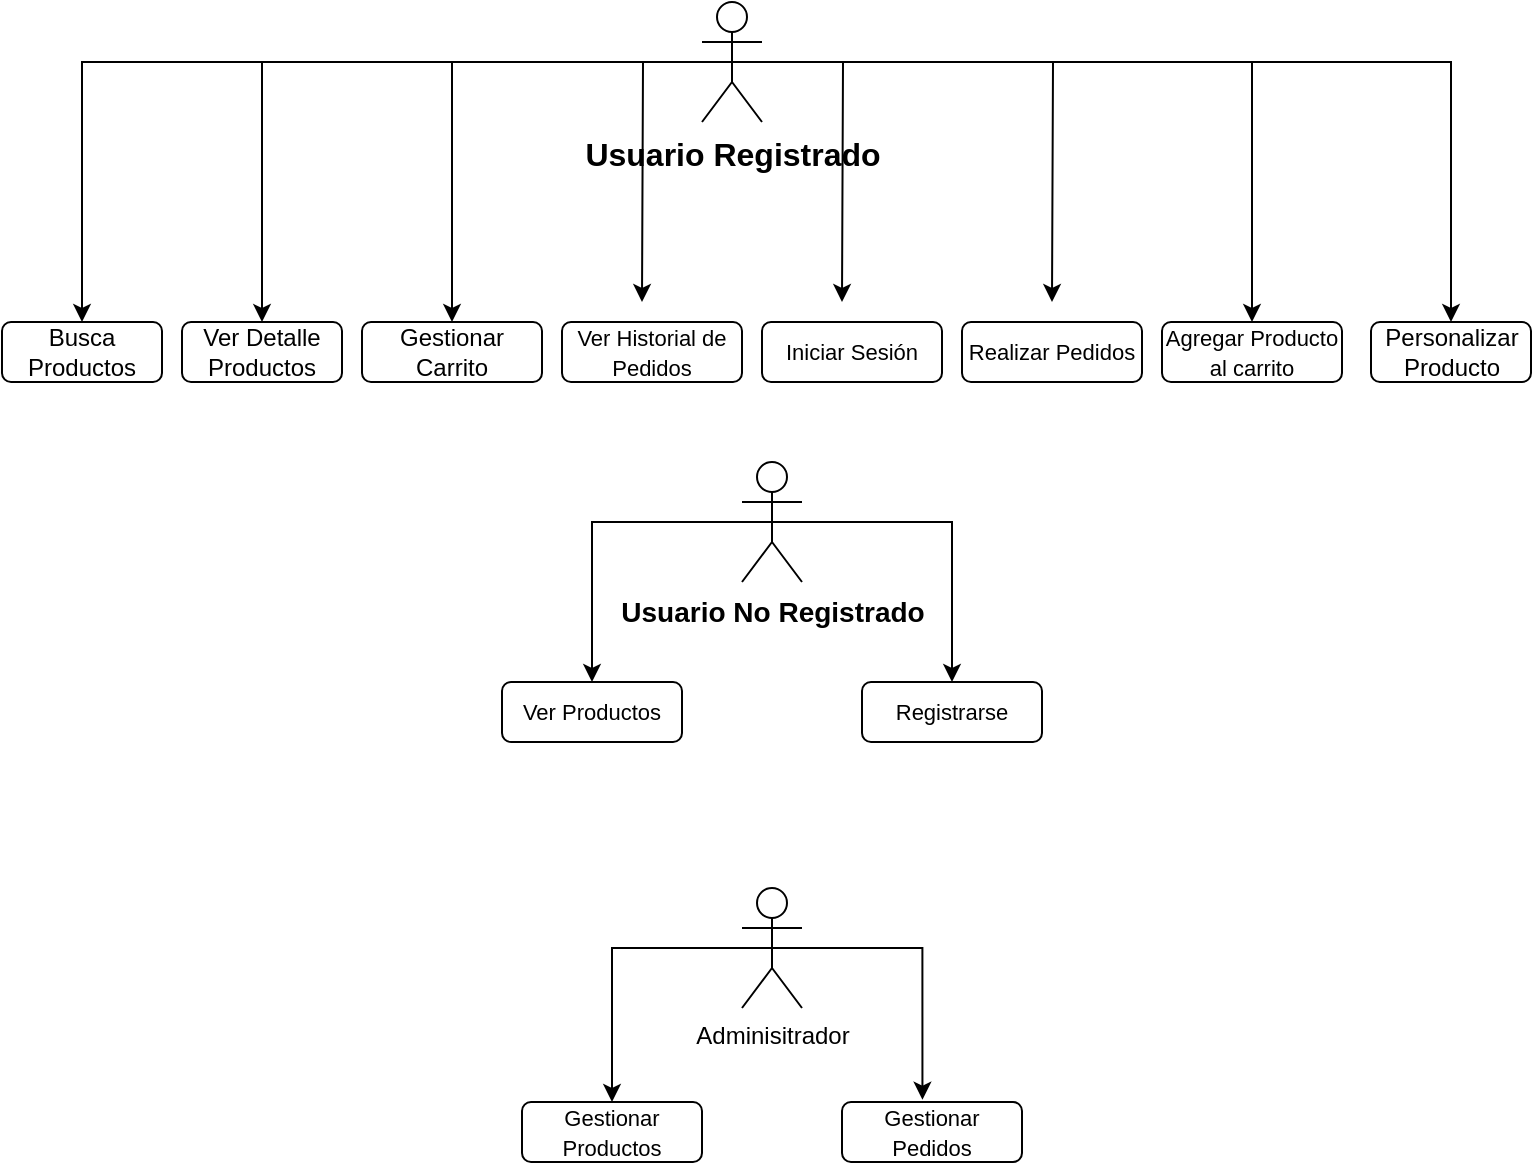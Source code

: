 <mxfile version="22.0.4" type="device">
  <diagram name="Page-1" id="e7e014a7-5840-1c2e-5031-d8a46d1fe8dd">
    <mxGraphModel dx="1717" dy="1140" grid="1" gridSize="10" guides="1" tooltips="1" connect="1" arrows="1" fold="1" page="1" pageScale="1" pageWidth="1169" pageHeight="826" background="none" math="0" shadow="0">
      <root>
        <mxCell id="0" />
        <mxCell id="1" parent="0" />
        <mxCell id="bOs0ws2PiHedZKKsCasm-60" style="edgeStyle=orthogonalEdgeStyle;rounded=0;orthogonalLoop=1;jettySize=auto;html=1;exitX=0.5;exitY=0.5;exitDx=0;exitDy=0;exitPerimeter=0;entryX=0.5;entryY=0;entryDx=0;entryDy=0;" parent="1" source="bOs0ws2PiHedZKKsCasm-41" target="bOs0ws2PiHedZKKsCasm-46" edge="1">
          <mxGeometry relative="1" as="geometry" />
        </mxCell>
        <mxCell id="bOs0ws2PiHedZKKsCasm-62" style="edgeStyle=orthogonalEdgeStyle;rounded=0;orthogonalLoop=1;jettySize=auto;html=1;exitX=0.5;exitY=0.5;exitDx=0;exitDy=0;exitPerimeter=0;entryX=0.5;entryY=0;entryDx=0;entryDy=0;" parent="1" source="bOs0ws2PiHedZKKsCasm-41" target="bOs0ws2PiHedZKKsCasm-47" edge="1">
          <mxGeometry relative="1" as="geometry" />
        </mxCell>
        <mxCell id="bOs0ws2PiHedZKKsCasm-64" style="edgeStyle=orthogonalEdgeStyle;rounded=0;orthogonalLoop=1;jettySize=auto;html=1;exitX=0.5;exitY=0.5;exitDx=0;exitDy=0;exitPerimeter=0;entryX=0.5;entryY=0;entryDx=0;entryDy=0;" parent="1" source="bOs0ws2PiHedZKKsCasm-41" target="bOs0ws2PiHedZKKsCasm-48" edge="1">
          <mxGeometry relative="1" as="geometry" />
        </mxCell>
        <mxCell id="bOs0ws2PiHedZKKsCasm-66" style="edgeStyle=orthogonalEdgeStyle;rounded=0;orthogonalLoop=1;jettySize=auto;html=1;exitX=0.5;exitY=0.5;exitDx=0;exitDy=0;exitPerimeter=0;entryX=0.5;entryY=0;entryDx=0;entryDy=0;" parent="1" source="bOs0ws2PiHedZKKsCasm-41" target="bOs0ws2PiHedZKKsCasm-49" edge="1">
          <mxGeometry relative="1" as="geometry" />
        </mxCell>
        <mxCell id="bOs0ws2PiHedZKKsCasm-68" style="edgeStyle=orthogonalEdgeStyle;rounded=0;orthogonalLoop=1;jettySize=auto;html=1;exitX=0.5;exitY=0.5;exitDx=0;exitDy=0;exitPerimeter=0;entryX=0.5;entryY=0;entryDx=0;entryDy=0;" parent="1" source="bOs0ws2PiHedZKKsCasm-41" target="bOs0ws2PiHedZKKsCasm-50" edge="1">
          <mxGeometry relative="1" as="geometry" />
        </mxCell>
        <mxCell id="bOs0ws2PiHedZKKsCasm-74" style="edgeStyle=orthogonalEdgeStyle;rounded=0;orthogonalLoop=1;jettySize=auto;html=1;exitX=0.5;exitY=0.5;exitDx=0;exitDy=0;exitPerimeter=0;" parent="1" source="bOs0ws2PiHedZKKsCasm-41" edge="1">
          <mxGeometry relative="1" as="geometry">
            <mxPoint x="385" y="120" as="targetPoint" />
          </mxGeometry>
        </mxCell>
        <mxCell id="fJ5cAXobzUnfhif5IscU-4" style="edgeStyle=orthogonalEdgeStyle;rounded=0;orthogonalLoop=1;jettySize=auto;html=1;exitX=0.5;exitY=0.5;exitDx=0;exitDy=0;exitPerimeter=0;" edge="1" parent="1" source="bOs0ws2PiHedZKKsCasm-41">
          <mxGeometry relative="1" as="geometry">
            <mxPoint x="180" y="120" as="targetPoint" />
          </mxGeometry>
        </mxCell>
        <mxCell id="fJ5cAXobzUnfhif5IscU-7" style="edgeStyle=orthogonalEdgeStyle;rounded=0;orthogonalLoop=1;jettySize=auto;html=1;exitX=0.5;exitY=0.5;exitDx=0;exitDy=0;exitPerimeter=0;" edge="1" parent="1" source="bOs0ws2PiHedZKKsCasm-41">
          <mxGeometry relative="1" as="geometry">
            <mxPoint x="280" y="120" as="targetPoint" />
          </mxGeometry>
        </mxCell>
        <mxCell id="bOs0ws2PiHedZKKsCasm-41" value="&lt;b&gt;&lt;font style=&quot;font-size: 16px;&quot;&gt;Usuario Registrado&lt;/font&gt;&lt;/b&gt;" style="shape=umlActor;verticalLabelPosition=bottom;verticalAlign=top;html=1;outlineConnect=0;" parent="1" vertex="1">
          <mxGeometry x="210" y="-30" width="30" height="60" as="geometry" />
        </mxCell>
        <mxCell id="fJ5cAXobzUnfhif5IscU-11" style="edgeStyle=orthogonalEdgeStyle;rounded=0;orthogonalLoop=1;jettySize=auto;html=1;exitX=0.5;exitY=0.5;exitDx=0;exitDy=0;exitPerimeter=0;entryX=0.5;entryY=0;entryDx=0;entryDy=0;" edge="1" parent="1" source="bOs0ws2PiHedZKKsCasm-42" target="bOs0ws2PiHedZKKsCasm-54">
          <mxGeometry relative="1" as="geometry" />
        </mxCell>
        <mxCell id="fJ5cAXobzUnfhif5IscU-13" style="edgeStyle=orthogonalEdgeStyle;rounded=0;orthogonalLoop=1;jettySize=auto;html=1;exitX=0.5;exitY=0.5;exitDx=0;exitDy=0;exitPerimeter=0;entryX=0.5;entryY=0;entryDx=0;entryDy=0;" edge="1" parent="1" source="bOs0ws2PiHedZKKsCasm-42" target="bOs0ws2PiHedZKKsCasm-53">
          <mxGeometry relative="1" as="geometry" />
        </mxCell>
        <mxCell id="bOs0ws2PiHedZKKsCasm-42" value="&lt;font style=&quot;font-size: 14px;&quot;&gt;&lt;b&gt;Usuario No Registrado&lt;/b&gt;&lt;/font&gt;" style="shape=umlActor;verticalLabelPosition=bottom;verticalAlign=top;html=1;outlineConnect=0;" parent="1" vertex="1">
          <mxGeometry x="230" y="200" width="30" height="60" as="geometry" />
        </mxCell>
        <mxCell id="bOs0ws2PiHedZKKsCasm-83" style="edgeStyle=orthogonalEdgeStyle;rounded=0;orthogonalLoop=1;jettySize=auto;html=1;exitX=0.5;exitY=0.5;exitDx=0;exitDy=0;exitPerimeter=0;entryX=0.447;entryY=-0.038;entryDx=0;entryDy=0;entryPerimeter=0;" parent="1" source="bOs0ws2PiHedZKKsCasm-43" target="bOs0ws2PiHedZKKsCasm-57" edge="1">
          <mxGeometry relative="1" as="geometry" />
        </mxCell>
        <mxCell id="bOs0ws2PiHedZKKsCasm-85" style="edgeStyle=orthogonalEdgeStyle;rounded=0;orthogonalLoop=1;jettySize=auto;html=1;exitX=0.5;exitY=0.5;exitDx=0;exitDy=0;exitPerimeter=0;" parent="1" source="bOs0ws2PiHedZKKsCasm-43" target="bOs0ws2PiHedZKKsCasm-58" edge="1">
          <mxGeometry relative="1" as="geometry" />
        </mxCell>
        <mxCell id="bOs0ws2PiHedZKKsCasm-43" value="Adminisitrador" style="shape=umlActor;verticalLabelPosition=bottom;verticalAlign=top;html=1;outlineConnect=0;" parent="1" vertex="1">
          <mxGeometry x="230" y="413" width="30" height="60" as="geometry" />
        </mxCell>
        <mxCell id="bOs0ws2PiHedZKKsCasm-46" value="Busca Productos" style="rounded=1;whiteSpace=wrap;html=1;" parent="1" vertex="1">
          <mxGeometry x="-140" y="130" width="80" height="30" as="geometry" />
        </mxCell>
        <mxCell id="bOs0ws2PiHedZKKsCasm-47" value="Ver Detalle&lt;br&gt;Productos" style="rounded=1;whiteSpace=wrap;html=1;" parent="1" vertex="1">
          <mxGeometry x="-50" y="130" width="80" height="30" as="geometry" />
        </mxCell>
        <mxCell id="bOs0ws2PiHedZKKsCasm-48" value="Personalizar Producto" style="rounded=1;whiteSpace=wrap;html=1;" parent="1" vertex="1">
          <mxGeometry x="544.5" y="130" width="80" height="30" as="geometry" />
        </mxCell>
        <mxCell id="bOs0ws2PiHedZKKsCasm-49" value="&lt;font style=&quot;font-size: 11px;&quot;&gt;Agregar Producto al carrito&lt;/font&gt;" style="rounded=1;whiteSpace=wrap;html=1;" parent="1" vertex="1">
          <mxGeometry x="440" y="130" width="90" height="30" as="geometry" />
        </mxCell>
        <mxCell id="bOs0ws2PiHedZKKsCasm-50" value="Gestionar Carrito" style="rounded=1;whiteSpace=wrap;html=1;" parent="1" vertex="1">
          <mxGeometry x="40" y="130" width="90" height="30" as="geometry" />
        </mxCell>
        <mxCell id="bOs0ws2PiHedZKKsCasm-51" value="&lt;font style=&quot;font-size: 11px;&quot;&gt;Iniciar Sesión&lt;/font&gt;" style="rounded=1;whiteSpace=wrap;html=1;" parent="1" vertex="1">
          <mxGeometry x="240" y="130" width="90" height="30" as="geometry" />
        </mxCell>
        <mxCell id="bOs0ws2PiHedZKKsCasm-53" value="&lt;font style=&quot;font-size: 11px;&quot;&gt;Registrarse&lt;/font&gt;" style="rounded=1;whiteSpace=wrap;html=1;" parent="1" vertex="1">
          <mxGeometry x="290" y="310" width="90" height="30" as="geometry" />
        </mxCell>
        <mxCell id="bOs0ws2PiHedZKKsCasm-54" value="&lt;font style=&quot;font-size: 11px;&quot;&gt;Ver Productos&lt;/font&gt;" style="rounded=1;whiteSpace=wrap;html=1;" parent="1" vertex="1">
          <mxGeometry x="110" y="310" width="90" height="30" as="geometry" />
        </mxCell>
        <mxCell id="bOs0ws2PiHedZKKsCasm-55" value="&lt;font style=&quot;font-size: 11px;&quot;&gt;Realizar Pedidos&lt;/font&gt;" style="rounded=1;whiteSpace=wrap;html=1;" parent="1" vertex="1">
          <mxGeometry x="340" y="130" width="90" height="30" as="geometry" />
        </mxCell>
        <mxCell id="bOs0ws2PiHedZKKsCasm-56" value="&lt;span style=&quot;font-size: 11px;&quot;&gt;Ver Historial de Pedidos&lt;/span&gt;" style="rounded=1;whiteSpace=wrap;html=1;" parent="1" vertex="1">
          <mxGeometry x="140" y="130" width="90" height="30" as="geometry" />
        </mxCell>
        <mxCell id="bOs0ws2PiHedZKKsCasm-57" value="&lt;font style=&quot;font-size: 11px;&quot;&gt;Gestionar Pedidos&lt;br&gt;&lt;/font&gt;" style="rounded=1;whiteSpace=wrap;html=1;" parent="1" vertex="1">
          <mxGeometry x="280" y="520" width="90" height="30" as="geometry" />
        </mxCell>
        <mxCell id="bOs0ws2PiHedZKKsCasm-58" value="&lt;font style=&quot;font-size: 11px;&quot;&gt;Gestionar Productos&lt;/font&gt;" style="rounded=1;whiteSpace=wrap;html=1;" parent="1" vertex="1">
          <mxGeometry x="120" y="520" width="90" height="30" as="geometry" />
        </mxCell>
      </root>
    </mxGraphModel>
  </diagram>
</mxfile>
